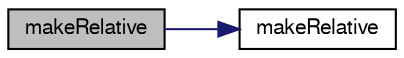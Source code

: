digraph "makeRelative"
{
  bgcolor="transparent";
  edge [fontname="FreeSans",fontsize="10",labelfontname="FreeSans",labelfontsize="10"];
  node [fontname="FreeSans",fontsize="10",shape=record];
  rankdir="LR";
  Node1544 [label="makeRelative",height=0.2,width=0.4,color="black", fillcolor="grey75", style="filled", fontcolor="black"];
  Node1544 -> Node1545 [color="midnightblue",fontsize="10",style="solid",fontname="FreeSans"];
  Node1545 [label="makeRelative",height=0.2,width=0.4,color="black",URL="$a23446.html#a74e1af9d681f0b73e712e182b0e8a9d9",tooltip="Make the given absolute flux relative. "];
}
